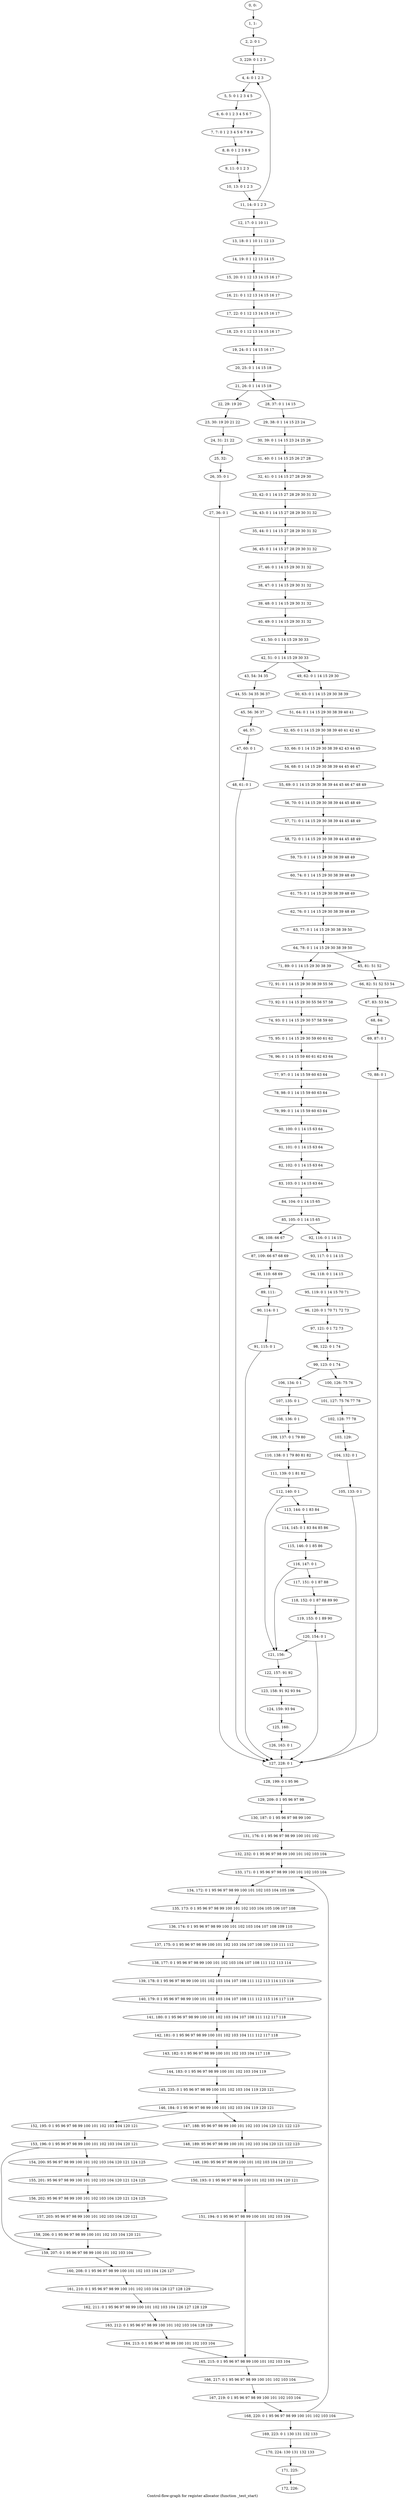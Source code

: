 digraph G {
graph [label="Control-flow-graph for register allocator (function _test_start)"]
0[label="0, 0: "];
1[label="1, 1: "];
2[label="2, 2: 0 1 "];
3[label="3, 229: 0 1 2 3 "];
4[label="4, 4: 0 1 2 3 "];
5[label="5, 5: 0 1 2 3 4 5 "];
6[label="6, 6: 0 1 2 3 4 5 6 7 "];
7[label="7, 7: 0 1 2 3 4 5 6 7 8 9 "];
8[label="8, 8: 0 1 2 3 8 9 "];
9[label="9, 11: 0 1 2 3 "];
10[label="10, 13: 0 1 2 3 "];
11[label="11, 14: 0 1 2 3 "];
12[label="12, 17: 0 1 10 11 "];
13[label="13, 18: 0 1 10 11 12 13 "];
14[label="14, 19: 0 1 12 13 14 15 "];
15[label="15, 20: 0 1 12 13 14 15 16 17 "];
16[label="16, 21: 0 1 12 13 14 15 16 17 "];
17[label="17, 22: 0 1 12 13 14 15 16 17 "];
18[label="18, 23: 0 1 12 13 14 15 16 17 "];
19[label="19, 24: 0 1 14 15 16 17 "];
20[label="20, 25: 0 1 14 15 18 "];
21[label="21, 26: 0 1 14 15 18 "];
22[label="22, 29: 19 20 "];
23[label="23, 30: 19 20 21 22 "];
24[label="24, 31: 21 22 "];
25[label="25, 32: "];
26[label="26, 35: 0 1 "];
27[label="27, 36: 0 1 "];
28[label="28, 37: 0 1 14 15 "];
29[label="29, 38: 0 1 14 15 23 24 "];
30[label="30, 39: 0 1 14 15 23 24 25 26 "];
31[label="31, 40: 0 1 14 15 25 26 27 28 "];
32[label="32, 41: 0 1 14 15 27 28 29 30 "];
33[label="33, 42: 0 1 14 15 27 28 29 30 31 32 "];
34[label="34, 43: 0 1 14 15 27 28 29 30 31 32 "];
35[label="35, 44: 0 1 14 15 27 28 29 30 31 32 "];
36[label="36, 45: 0 1 14 15 27 28 29 30 31 32 "];
37[label="37, 46: 0 1 14 15 29 30 31 32 "];
38[label="38, 47: 0 1 14 15 29 30 31 32 "];
39[label="39, 48: 0 1 14 15 29 30 31 32 "];
40[label="40, 49: 0 1 14 15 29 30 31 32 "];
41[label="41, 50: 0 1 14 15 29 30 33 "];
42[label="42, 51: 0 1 14 15 29 30 33 "];
43[label="43, 54: 34 35 "];
44[label="44, 55: 34 35 36 37 "];
45[label="45, 56: 36 37 "];
46[label="46, 57: "];
47[label="47, 60: 0 1 "];
48[label="48, 61: 0 1 "];
49[label="49, 62: 0 1 14 15 29 30 "];
50[label="50, 63: 0 1 14 15 29 30 38 39 "];
51[label="51, 64: 0 1 14 15 29 30 38 39 40 41 "];
52[label="52, 65: 0 1 14 15 29 30 38 39 40 41 42 43 "];
53[label="53, 66: 0 1 14 15 29 30 38 39 42 43 44 45 "];
54[label="54, 68: 0 1 14 15 29 30 38 39 44 45 46 47 "];
55[label="55, 69: 0 1 14 15 29 30 38 39 44 45 46 47 48 49 "];
56[label="56, 70: 0 1 14 15 29 30 38 39 44 45 48 49 "];
57[label="57, 71: 0 1 14 15 29 30 38 39 44 45 48 49 "];
58[label="58, 72: 0 1 14 15 29 30 38 39 44 45 48 49 "];
59[label="59, 73: 0 1 14 15 29 30 38 39 48 49 "];
60[label="60, 74: 0 1 14 15 29 30 38 39 48 49 "];
61[label="61, 75: 0 1 14 15 29 30 38 39 48 49 "];
62[label="62, 76: 0 1 14 15 29 30 38 39 48 49 "];
63[label="63, 77: 0 1 14 15 29 30 38 39 50 "];
64[label="64, 78: 0 1 14 15 29 30 38 39 50 "];
65[label="65, 81: 51 52 "];
66[label="66, 82: 51 52 53 54 "];
67[label="67, 83: 53 54 "];
68[label="68, 84: "];
69[label="69, 87: 0 1 "];
70[label="70, 88: 0 1 "];
71[label="71, 89: 0 1 14 15 29 30 38 39 "];
72[label="72, 91: 0 1 14 15 29 30 38 39 55 56 "];
73[label="73, 92: 0 1 14 15 29 30 55 56 57 58 "];
74[label="74, 93: 0 1 14 15 29 30 57 58 59 60 "];
75[label="75, 95: 0 1 14 15 29 30 59 60 61 62 "];
76[label="76, 96: 0 1 14 15 59 60 61 62 63 64 "];
77[label="77, 97: 0 1 14 15 59 60 63 64 "];
78[label="78, 98: 0 1 14 15 59 60 63 64 "];
79[label="79, 99: 0 1 14 15 59 60 63 64 "];
80[label="80, 100: 0 1 14 15 63 64 "];
81[label="81, 101: 0 1 14 15 63 64 "];
82[label="82, 102: 0 1 14 15 63 64 "];
83[label="83, 103: 0 1 14 15 63 64 "];
84[label="84, 104: 0 1 14 15 65 "];
85[label="85, 105: 0 1 14 15 65 "];
86[label="86, 108: 66 67 "];
87[label="87, 109: 66 67 68 69 "];
88[label="88, 110: 68 69 "];
89[label="89, 111: "];
90[label="90, 114: 0 1 "];
91[label="91, 115: 0 1 "];
92[label="92, 116: 0 1 14 15 "];
93[label="93, 117: 0 1 14 15 "];
94[label="94, 118: 0 1 14 15 "];
95[label="95, 119: 0 1 14 15 70 71 "];
96[label="96, 120: 0 1 70 71 72 73 "];
97[label="97, 121: 0 1 72 73 "];
98[label="98, 122: 0 1 74 "];
99[label="99, 123: 0 1 74 "];
100[label="100, 126: 75 76 "];
101[label="101, 127: 75 76 77 78 "];
102[label="102, 128: 77 78 "];
103[label="103, 129: "];
104[label="104, 132: 0 1 "];
105[label="105, 133: 0 1 "];
106[label="106, 134: 0 1 "];
107[label="107, 135: 0 1 "];
108[label="108, 136: 0 1 "];
109[label="109, 137: 0 1 79 80 "];
110[label="110, 138: 0 1 79 80 81 82 "];
111[label="111, 139: 0 1 81 82 "];
112[label="112, 140: 0 1 "];
113[label="113, 144: 0 1 83 84 "];
114[label="114, 145: 0 1 83 84 85 86 "];
115[label="115, 146: 0 1 85 86 "];
116[label="116, 147: 0 1 "];
117[label="117, 151: 0 1 87 88 "];
118[label="118, 152: 0 1 87 88 89 90 "];
119[label="119, 153: 0 1 89 90 "];
120[label="120, 154: 0 1 "];
121[label="121, 156: "];
122[label="122, 157: 91 92 "];
123[label="123, 158: 91 92 93 94 "];
124[label="124, 159: 93 94 "];
125[label="125, 160: "];
126[label="126, 163: 0 1 "];
127[label="127, 228: 0 1 "];
128[label="128, 199: 0 1 95 96 "];
129[label="129, 209: 0 1 95 96 97 98 "];
130[label="130, 187: 0 1 95 96 97 98 99 100 "];
131[label="131, 176: 0 1 95 96 97 98 99 100 101 102 "];
132[label="132, 232: 0 1 95 96 97 98 99 100 101 102 103 104 "];
133[label="133, 171: 0 1 95 96 97 98 99 100 101 102 103 104 "];
134[label="134, 172: 0 1 95 96 97 98 99 100 101 102 103 104 105 106 "];
135[label="135, 173: 0 1 95 96 97 98 99 100 101 102 103 104 105 106 107 108 "];
136[label="136, 174: 0 1 95 96 97 98 99 100 101 102 103 104 107 108 109 110 "];
137[label="137, 175: 0 1 95 96 97 98 99 100 101 102 103 104 107 108 109 110 111 112 "];
138[label="138, 177: 0 1 95 96 97 98 99 100 101 102 103 104 107 108 111 112 113 114 "];
139[label="139, 178: 0 1 95 96 97 98 99 100 101 102 103 104 107 108 111 112 113 114 115 116 "];
140[label="140, 179: 0 1 95 96 97 98 99 100 101 102 103 104 107 108 111 112 115 116 117 118 "];
141[label="141, 180: 0 1 95 96 97 98 99 100 101 102 103 104 107 108 111 112 117 118 "];
142[label="142, 181: 0 1 95 96 97 98 99 100 101 102 103 104 111 112 117 118 "];
143[label="143, 182: 0 1 95 96 97 98 99 100 101 102 103 104 117 118 "];
144[label="144, 183: 0 1 95 96 97 98 99 100 101 102 103 104 119 "];
145[label="145, 235: 0 1 95 96 97 98 99 100 101 102 103 104 119 120 121 "];
146[label="146, 184: 0 1 95 96 97 98 99 100 101 102 103 104 119 120 121 "];
147[label="147, 188: 95 96 97 98 99 100 101 102 103 104 120 121 122 123 "];
148[label="148, 189: 95 96 97 98 99 100 101 102 103 104 120 121 122 123 "];
149[label="149, 190: 95 96 97 98 99 100 101 102 103 104 120 121 "];
150[label="150, 193: 0 1 95 96 97 98 99 100 101 102 103 104 120 121 "];
151[label="151, 194: 0 1 95 96 97 98 99 100 101 102 103 104 "];
152[label="152, 195: 0 1 95 96 97 98 99 100 101 102 103 104 120 121 "];
153[label="153, 196: 0 1 95 96 97 98 99 100 101 102 103 104 120 121 "];
154[label="154, 200: 95 96 97 98 99 100 101 102 103 104 120 121 124 125 "];
155[label="155, 201: 95 96 97 98 99 100 101 102 103 104 120 121 124 125 "];
156[label="156, 202: 95 96 97 98 99 100 101 102 103 104 120 121 124 125 "];
157[label="157, 203: 95 96 97 98 99 100 101 102 103 104 120 121 "];
158[label="158, 206: 0 1 95 96 97 98 99 100 101 102 103 104 120 121 "];
159[label="159, 207: 0 1 95 96 97 98 99 100 101 102 103 104 "];
160[label="160, 208: 0 1 95 96 97 98 99 100 101 102 103 104 126 127 "];
161[label="161, 210: 0 1 95 96 97 98 99 100 101 102 103 104 126 127 128 129 "];
162[label="162, 211: 0 1 95 96 97 98 99 100 101 102 103 104 126 127 128 129 "];
163[label="163, 212: 0 1 95 96 97 98 99 100 101 102 103 104 128 129 "];
164[label="164, 213: 0 1 95 96 97 98 99 100 101 102 103 104 "];
165[label="165, 215: 0 1 95 96 97 98 99 100 101 102 103 104 "];
166[label="166, 217: 0 1 95 96 97 98 99 100 101 102 103 104 "];
167[label="167, 219: 0 1 95 96 97 98 99 100 101 102 103 104 "];
168[label="168, 220: 0 1 95 96 97 98 99 100 101 102 103 104 "];
169[label="169, 223: 0 1 130 131 132 133 "];
170[label="170, 224: 130 131 132 133 "];
171[label="171, 225: "];
172[label="172, 226: "];
0->1 ;
1->2 ;
2->3 ;
3->4 ;
4->5 ;
5->6 ;
6->7 ;
7->8 ;
8->9 ;
9->10 ;
10->11 ;
11->12 ;
11->4 ;
12->13 ;
13->14 ;
14->15 ;
15->16 ;
16->17 ;
17->18 ;
18->19 ;
19->20 ;
20->21 ;
21->22 ;
21->28 ;
22->23 ;
23->24 ;
24->25 ;
25->26 ;
26->27 ;
27->127 ;
28->29 ;
29->30 ;
30->31 ;
31->32 ;
32->33 ;
33->34 ;
34->35 ;
35->36 ;
36->37 ;
37->38 ;
38->39 ;
39->40 ;
40->41 ;
41->42 ;
42->43 ;
42->49 ;
43->44 ;
44->45 ;
45->46 ;
46->47 ;
47->48 ;
48->127 ;
49->50 ;
50->51 ;
51->52 ;
52->53 ;
53->54 ;
54->55 ;
55->56 ;
56->57 ;
57->58 ;
58->59 ;
59->60 ;
60->61 ;
61->62 ;
62->63 ;
63->64 ;
64->65 ;
64->71 ;
65->66 ;
66->67 ;
67->68 ;
68->69 ;
69->70 ;
70->127 ;
71->72 ;
72->73 ;
73->74 ;
74->75 ;
75->76 ;
76->77 ;
77->78 ;
78->79 ;
79->80 ;
80->81 ;
81->82 ;
82->83 ;
83->84 ;
84->85 ;
85->86 ;
85->92 ;
86->87 ;
87->88 ;
88->89 ;
89->90 ;
90->91 ;
91->127 ;
92->93 ;
93->94 ;
94->95 ;
95->96 ;
96->97 ;
97->98 ;
98->99 ;
99->100 ;
99->106 ;
100->101 ;
101->102 ;
102->103 ;
103->104 ;
104->105 ;
105->127 ;
106->107 ;
107->108 ;
108->109 ;
109->110 ;
110->111 ;
111->112 ;
112->113 ;
112->121 ;
113->114 ;
114->115 ;
115->116 ;
116->117 ;
116->121 ;
117->118 ;
118->119 ;
119->120 ;
120->121 ;
120->127 ;
121->122 ;
122->123 ;
123->124 ;
124->125 ;
125->126 ;
126->127 ;
127->128 ;
128->129 ;
129->130 ;
130->131 ;
131->132 ;
132->133 ;
133->134 ;
134->135 ;
135->136 ;
136->137 ;
137->138 ;
138->139 ;
139->140 ;
140->141 ;
141->142 ;
142->143 ;
143->144 ;
144->145 ;
145->146 ;
146->147 ;
146->152 ;
147->148 ;
148->149 ;
149->150 ;
150->151 ;
151->165 ;
152->153 ;
153->154 ;
153->159 ;
154->155 ;
155->156 ;
156->157 ;
157->158 ;
158->159 ;
159->160 ;
160->161 ;
161->162 ;
162->163 ;
163->164 ;
164->165 ;
165->166 ;
166->167 ;
167->168 ;
168->169 ;
168->133 ;
169->170 ;
170->171 ;
171->172 ;
}
